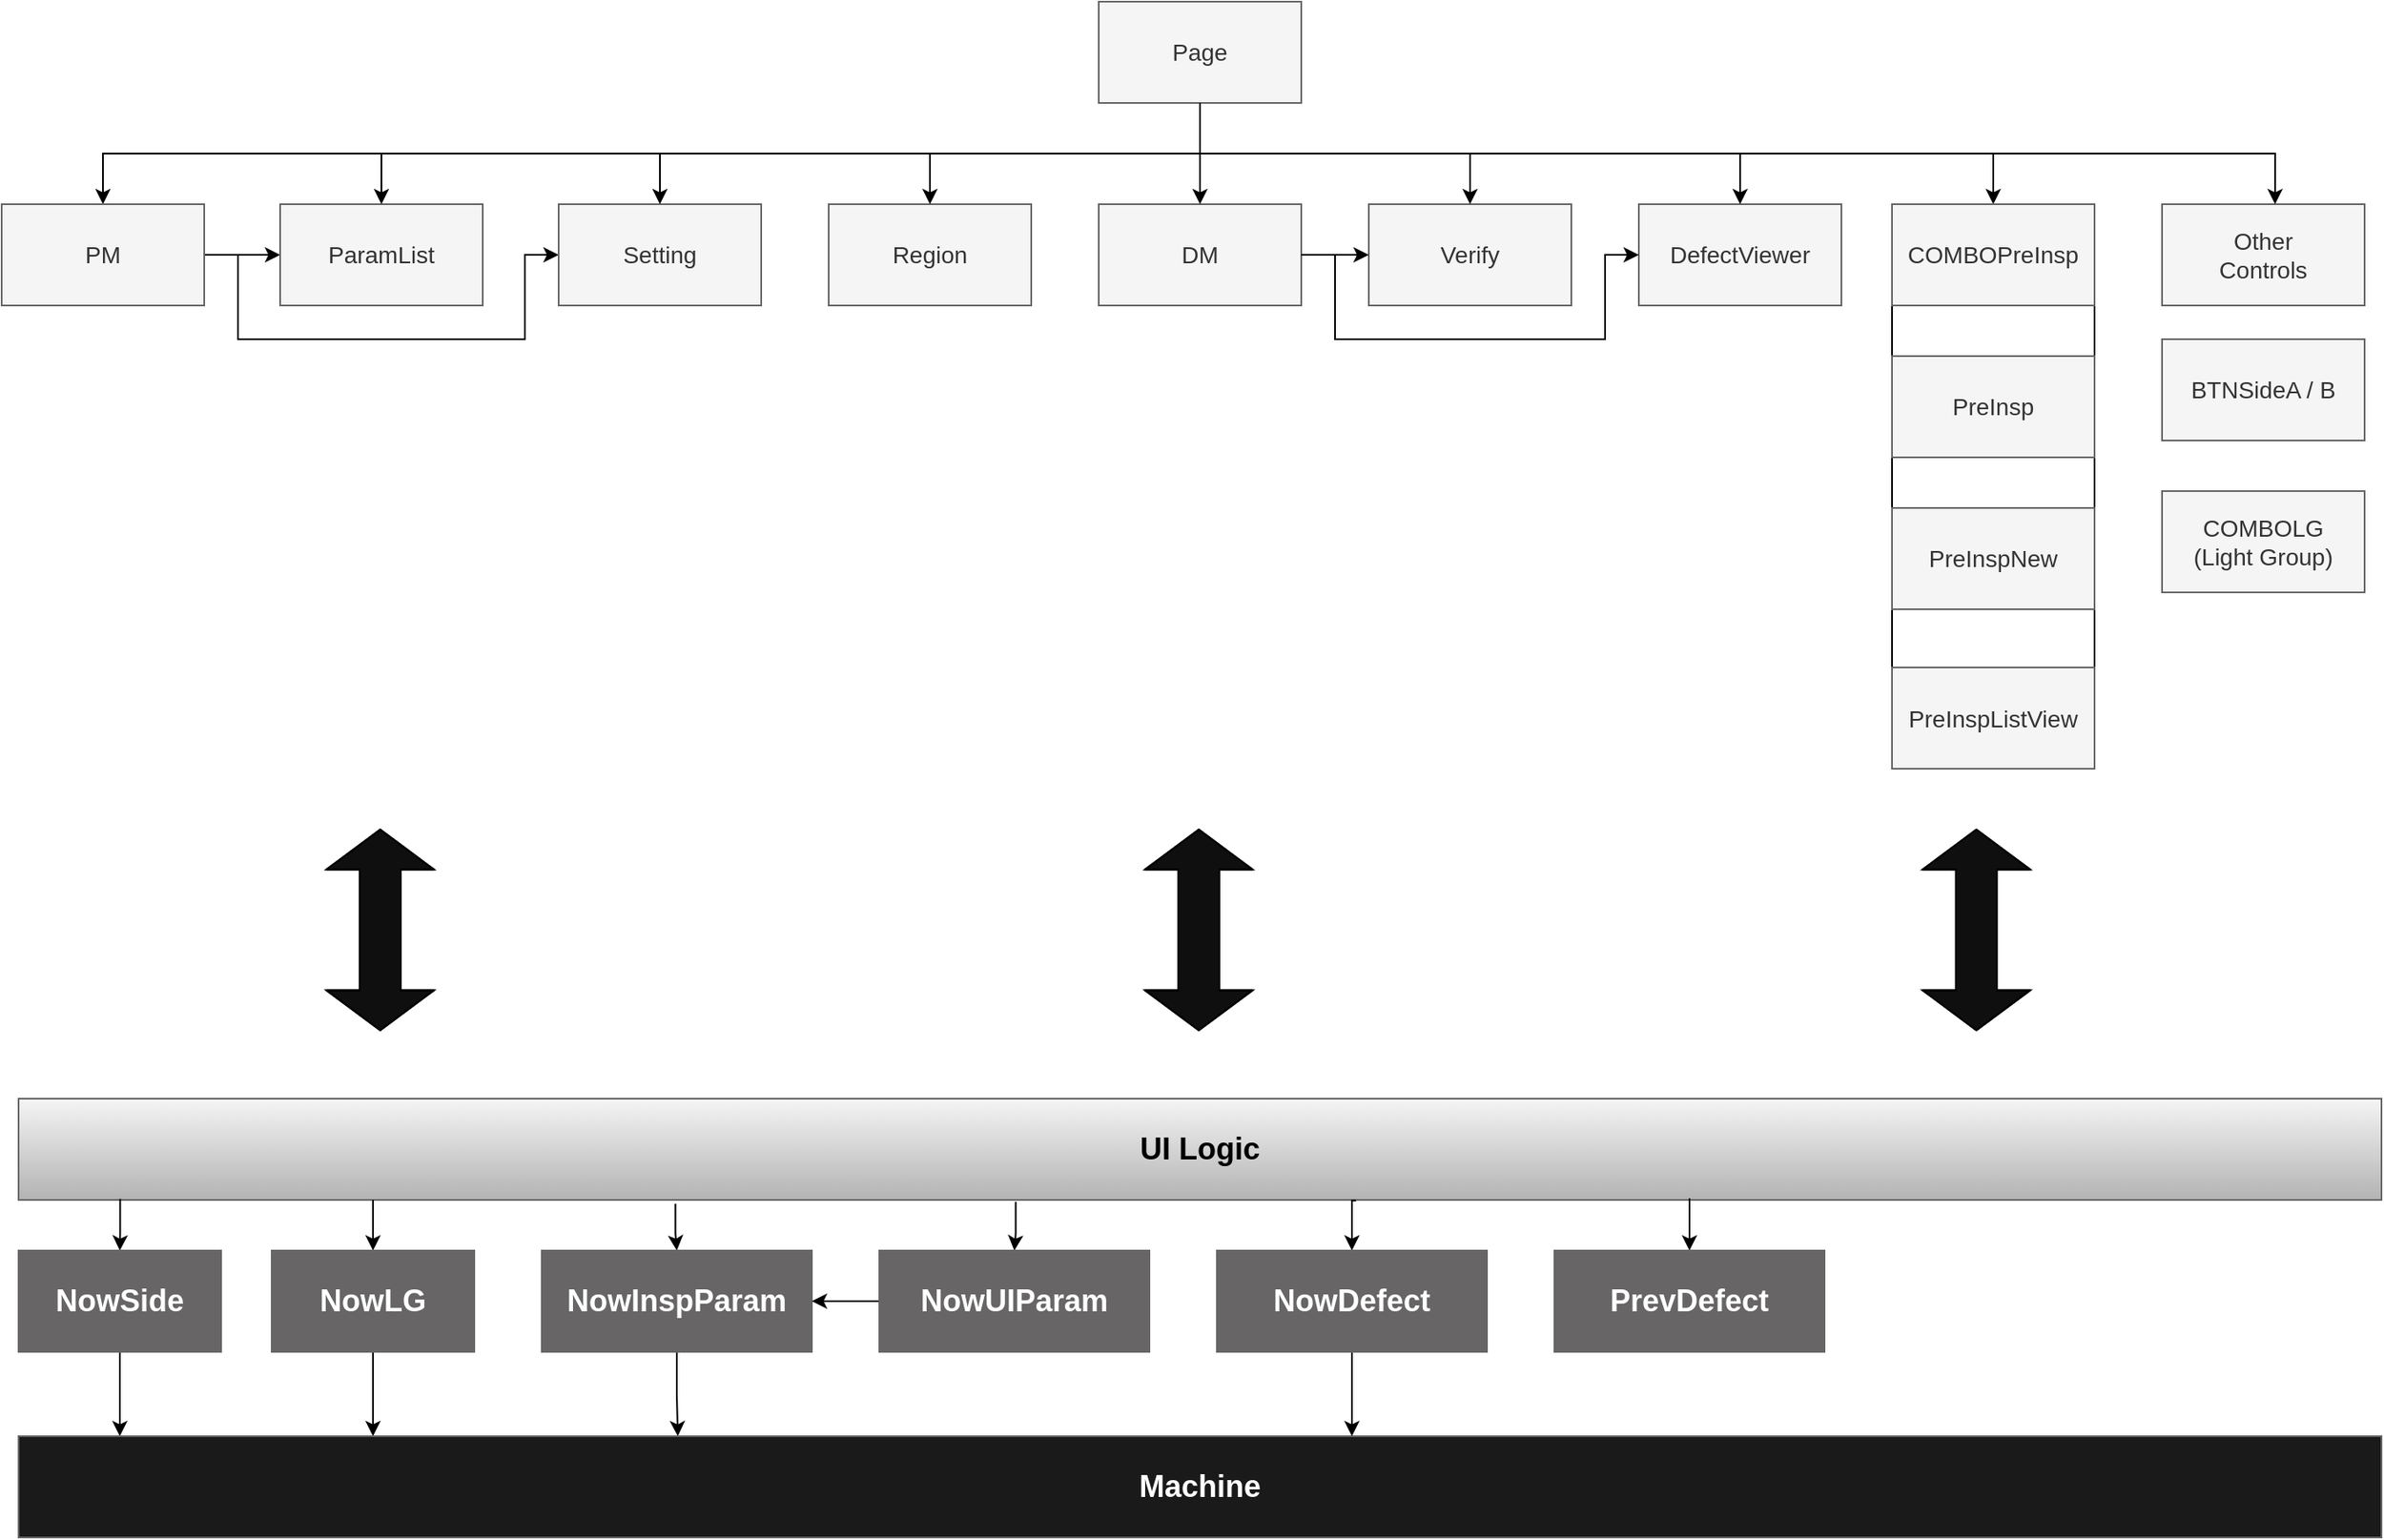 <mxfile version="20.8.10" type="github"><diagram name="第 1 页" id="Jfl8o3jhOc-5KHOjDZ4E"><mxGraphModel dx="2993" dy="994" grid="0" gridSize="10" guides="1" tooltips="1" connect="1" arrows="1" fold="1" page="0" pageScale="1" pageWidth="827" pageHeight="1169" math="0" shadow="0"><root><mxCell id="0"/><mxCell id="1" parent="0"/><mxCell id="UGDNMM_fR6U2Rc6xvCGk-3" style="edgeStyle=orthogonalEdgeStyle;rounded=0;orthogonalLoop=1;jettySize=auto;html=1;exitX=0.5;exitY=1;exitDx=0;exitDy=0;" edge="1" parent="1" source="p6UXUndBH_ziJ6YvCTOM-2" target="p6UXUndBH_ziJ6YvCTOM-5"><mxGeometry relative="1" as="geometry"/></mxCell><mxCell id="p6UXUndBH_ziJ6YvCTOM-2" value="Page" style="rounded=0;whiteSpace=wrap;html=1;fontSize=14;fillColor=#f5f5f5;fontColor=#333333;strokeColor=#666666;" parent="1" vertex="1"><mxGeometry x="-170" y="10" width="120" height="60" as="geometry"/></mxCell><mxCell id="UGDNMM_fR6U2Rc6xvCGk-1" style="edgeStyle=orthogonalEdgeStyle;rounded=0;orthogonalLoop=1;jettySize=auto;html=1;exitX=1;exitY=0.5;exitDx=0;exitDy=0;entryX=0;entryY=0.5;entryDx=0;entryDy=0;" edge="1" parent="1" source="p6UXUndBH_ziJ6YvCTOM-5" target="p6UXUndBH_ziJ6YvCTOM-6"><mxGeometry relative="1" as="geometry"/></mxCell><mxCell id="UGDNMM_fR6U2Rc6xvCGk-2" style="edgeStyle=orthogonalEdgeStyle;rounded=0;orthogonalLoop=1;jettySize=auto;html=1;exitX=1;exitY=0.5;exitDx=0;exitDy=0;entryX=0;entryY=0.5;entryDx=0;entryDy=0;" edge="1" parent="1" source="p6UXUndBH_ziJ6YvCTOM-5" target="p6UXUndBH_ziJ6YvCTOM-8"><mxGeometry relative="1" as="geometry"><Array as="points"><mxPoint x="-680" y="160"/><mxPoint x="-680" y="210"/><mxPoint x="-510" y="210"/><mxPoint x="-510" y="160"/></Array></mxGeometry></mxCell><mxCell id="p6UXUndBH_ziJ6YvCTOM-5" value="PM" style="rounded=0;whiteSpace=wrap;html=1;strokeColor=#666666;fontFamily=Helvetica;fontSize=14;fontColor=#333333;fillColor=#f5f5f5;" parent="1" vertex="1"><mxGeometry x="-820" y="130" width="120" height="60" as="geometry"/></mxCell><mxCell id="p6UXUndBH_ziJ6YvCTOM-6" value="ParamList" style="rounded=0;whiteSpace=wrap;html=1;strokeColor=#666666;fontFamily=Helvetica;fontSize=14;fontColor=#333333;fillColor=#f5f5f5;" parent="1" vertex="1"><mxGeometry x="-655" y="130" width="120" height="60" as="geometry"/></mxCell><mxCell id="p6UXUndBH_ziJ6YvCTOM-7" value="Region" style="rounded=0;whiteSpace=wrap;html=1;strokeColor=#666666;fontFamily=Helvetica;fontSize=14;fontColor=#333333;fillColor=#f5f5f5;" parent="1" vertex="1"><mxGeometry x="-330" y="130" width="120" height="60" as="geometry"/></mxCell><mxCell id="p6UXUndBH_ziJ6YvCTOM-8" value="Setting" style="rounded=0;whiteSpace=wrap;html=1;strokeColor=#666666;fontFamily=Helvetica;fontSize=14;fontColor=#333333;fillColor=#f5f5f5;" parent="1" vertex="1"><mxGeometry x="-490" y="130" width="120" height="60" as="geometry"/></mxCell><mxCell id="p6UXUndBH_ziJ6YvCTOM-9" value="Verify" style="rounded=0;whiteSpace=wrap;html=1;strokeColor=#666666;fontFamily=Helvetica;fontSize=14;fontColor=#333333;fillColor=#f5f5f5;" parent="1" vertex="1"><mxGeometry x="-10" y="130" width="120" height="60" as="geometry"/></mxCell><mxCell id="UGDNMM_fR6U2Rc6xvCGk-4" style="edgeStyle=orthogonalEdgeStyle;rounded=0;orthogonalLoop=1;jettySize=auto;html=1;exitX=0.5;exitY=1;exitDx=0;exitDy=0;entryX=0.5;entryY=0;entryDx=0;entryDy=0;" edge="1" parent="1" source="p6UXUndBH_ziJ6YvCTOM-2" target="p6UXUndBH_ziJ6YvCTOM-6"><mxGeometry relative="1" as="geometry"/></mxCell><mxCell id="UGDNMM_fR6U2Rc6xvCGk-5" style="edgeStyle=orthogonalEdgeStyle;rounded=0;orthogonalLoop=1;jettySize=auto;html=1;exitX=0.5;exitY=1;exitDx=0;exitDy=0;entryX=0.5;entryY=0;entryDx=0;entryDy=0;" edge="1" parent="1" source="p6UXUndBH_ziJ6YvCTOM-2" target="p6UXUndBH_ziJ6YvCTOM-8"><mxGeometry relative="1" as="geometry"/></mxCell><mxCell id="UGDNMM_fR6U2Rc6xvCGk-6" style="edgeStyle=orthogonalEdgeStyle;rounded=0;orthogonalLoop=1;jettySize=auto;html=1;exitX=0.5;exitY=1;exitDx=0;exitDy=0;entryX=0.5;entryY=0;entryDx=0;entryDy=0;" edge="1" parent="1" source="p6UXUndBH_ziJ6YvCTOM-2" target="p6UXUndBH_ziJ6YvCTOM-7"><mxGeometry relative="1" as="geometry"/></mxCell><mxCell id="UGDNMM_fR6U2Rc6xvCGk-7" style="edgeStyle=orthogonalEdgeStyle;rounded=0;orthogonalLoop=1;jettySize=auto;html=1;exitX=0.5;exitY=1;exitDx=0;exitDy=0;entryX=0.5;entryY=0;entryDx=0;entryDy=0;" edge="1" parent="1" source="p6UXUndBH_ziJ6YvCTOM-2" target="p6UXUndBH_ziJ6YvCTOM-9"><mxGeometry relative="1" as="geometry"/></mxCell><mxCell id="UGDNMM_fR6U2Rc6xvCGk-8" value="Other&lt;br&gt;Controls" style="rounded=0;whiteSpace=wrap;html=1;strokeColor=#666666;fontFamily=Helvetica;fontSize=14;fontColor=#333333;fillColor=#f5f5f5;" vertex="1" parent="1"><mxGeometry x="460" y="130" width="120" height="60" as="geometry"/></mxCell><mxCell id="UGDNMM_fR6U2Rc6xvCGk-11" value="BTNSideA / B" style="rounded=0;whiteSpace=wrap;html=1;strokeColor=#666666;fontFamily=Helvetica;fontSize=14;fontColor=#333333;fillColor=#f5f5f5;" vertex="1" parent="1"><mxGeometry x="460" y="210" width="120" height="60" as="geometry"/></mxCell><mxCell id="UGDNMM_fR6U2Rc6xvCGk-12" value="COMBOLG&lt;br&gt;(Light Group)" style="rounded=0;whiteSpace=wrap;html=1;strokeColor=#666666;fontFamily=Helvetica;fontSize=14;fontColor=#333333;fillColor=#f5f5f5;" vertex="1" parent="1"><mxGeometry x="460" y="300" width="120" height="60" as="geometry"/></mxCell><mxCell id="UGDNMM_fR6U2Rc6xvCGk-14" value="DefectViewer" style="rounded=0;whiteSpace=wrap;html=1;strokeColor=#666666;fontFamily=Helvetica;fontSize=14;fontColor=#333333;fillColor=#f5f5f5;" vertex="1" parent="1"><mxGeometry x="150" y="130" width="120" height="60" as="geometry"/></mxCell><mxCell id="UGDNMM_fR6U2Rc6xvCGk-16" style="edgeStyle=orthogonalEdgeStyle;rounded=0;orthogonalLoop=1;jettySize=auto;html=1;exitX=0.5;exitY=1;exitDx=0;exitDy=0;" edge="1" parent="1" source="p6UXUndBH_ziJ6YvCTOM-2" target="UGDNMM_fR6U2Rc6xvCGk-14"><mxGeometry relative="1" as="geometry"/></mxCell><mxCell id="UGDNMM_fR6U2Rc6xvCGk-19" style="edgeStyle=orthogonalEdgeStyle;rounded=0;orthogonalLoop=1;jettySize=auto;html=1;exitX=0.5;exitY=1;exitDx=0;exitDy=0;entryX=0.5;entryY=0;entryDx=0;entryDy=0;" edge="1" parent="1" source="p6UXUndBH_ziJ6YvCTOM-2" target="UGDNMM_fR6U2Rc6xvCGk-13"><mxGeometry relative="1" as="geometry"/></mxCell><mxCell id="UGDNMM_fR6U2Rc6xvCGk-21" value="" style="group;strokeColor=default;" vertex="1" connectable="0" parent="1"><mxGeometry x="300" y="130" width="120" height="334.5" as="geometry"/></mxCell><mxCell id="UGDNMM_fR6U2Rc6xvCGk-13" value="COMBOPreInsp" style="rounded=0;whiteSpace=wrap;html=1;strokeColor=#666666;fontFamily=Helvetica;fontSize=14;fontColor=#333333;fillColor=#f5f5f5;" vertex="1" parent="UGDNMM_fR6U2Rc6xvCGk-21"><mxGeometry width="120" height="60" as="geometry"/></mxCell><mxCell id="UGDNMM_fR6U2Rc6xvCGk-17" value="PreInsp" style="rounded=0;whiteSpace=wrap;html=1;strokeColor=#666666;fontFamily=Helvetica;fontSize=14;fontColor=#333333;fillColor=#f5f5f5;" vertex="1" parent="UGDNMM_fR6U2Rc6xvCGk-21"><mxGeometry y="90" width="120" height="60" as="geometry"/></mxCell><mxCell id="UGDNMM_fR6U2Rc6xvCGk-18" value="PreInspNew" style="rounded=0;whiteSpace=wrap;html=1;strokeColor=#666666;fontFamily=Helvetica;fontSize=14;fontColor=#333333;fillColor=#f5f5f5;" vertex="1" parent="UGDNMM_fR6U2Rc6xvCGk-21"><mxGeometry y="180" width="120" height="60" as="geometry"/></mxCell><mxCell id="UGDNMM_fR6U2Rc6xvCGk-20" value="PreInspListView" style="rounded=0;whiteSpace=wrap;html=1;strokeColor=#666666;fontFamily=Helvetica;fontSize=14;fontColor=#333333;fillColor=#f5f5f5;" vertex="1" parent="UGDNMM_fR6U2Rc6xvCGk-21"><mxGeometry y="274.5" width="120" height="60" as="geometry"/></mxCell><mxCell id="UGDNMM_fR6U2Rc6xvCGk-22" style="edgeStyle=orthogonalEdgeStyle;rounded=0;orthogonalLoop=1;jettySize=auto;html=1;exitX=0.5;exitY=1;exitDx=0;exitDy=0;entryX=0.558;entryY=0;entryDx=0;entryDy=0;entryPerimeter=0;" edge="1" parent="1" source="p6UXUndBH_ziJ6YvCTOM-2" target="UGDNMM_fR6U2Rc6xvCGk-8"><mxGeometry relative="1" as="geometry"/></mxCell><mxCell id="UGDNMM_fR6U2Rc6xvCGk-25" style="edgeStyle=orthogonalEdgeStyle;rounded=0;orthogonalLoop=1;jettySize=auto;html=1;exitX=1;exitY=0.5;exitDx=0;exitDy=0;" edge="1" parent="1" source="UGDNMM_fR6U2Rc6xvCGk-23" target="p6UXUndBH_ziJ6YvCTOM-9"><mxGeometry relative="1" as="geometry"/></mxCell><mxCell id="UGDNMM_fR6U2Rc6xvCGk-23" value="DM" style="rounded=0;whiteSpace=wrap;html=1;strokeColor=#666666;fontFamily=Helvetica;fontSize=14;fontColor=#333333;fillColor=#f5f5f5;" vertex="1" parent="1"><mxGeometry x="-170" y="130" width="120" height="60" as="geometry"/></mxCell><mxCell id="UGDNMM_fR6U2Rc6xvCGk-24" style="edgeStyle=orthogonalEdgeStyle;rounded=0;orthogonalLoop=1;jettySize=auto;html=1;exitX=0.5;exitY=1;exitDx=0;exitDy=0;entryX=0.5;entryY=0;entryDx=0;entryDy=0;" edge="1" parent="1" source="p6UXUndBH_ziJ6YvCTOM-2" target="UGDNMM_fR6U2Rc6xvCGk-23"><mxGeometry relative="1" as="geometry"/></mxCell><mxCell id="UGDNMM_fR6U2Rc6xvCGk-26" style="edgeStyle=orthogonalEdgeStyle;rounded=0;orthogonalLoop=1;jettySize=auto;html=1;exitX=1;exitY=0.5;exitDx=0;exitDy=0;entryX=0;entryY=0.5;entryDx=0;entryDy=0;" edge="1" parent="1" source="UGDNMM_fR6U2Rc6xvCGk-23" target="UGDNMM_fR6U2Rc6xvCGk-14"><mxGeometry relative="1" as="geometry"><Array as="points"><mxPoint x="-30" y="160"/><mxPoint x="-30" y="210"/><mxPoint x="130" y="210"/><mxPoint x="130" y="160"/></Array></mxGeometry></mxCell><mxCell id="UGDNMM_fR6U2Rc6xvCGk-27" value="&lt;span style=&quot;font-size: 18px;&quot;&gt;&lt;b&gt;UI Logic&lt;/b&gt;&lt;/span&gt;" style="rounded=0;whiteSpace=wrap;html=1;strokeColor=#666666;fontFamily=Helvetica;fontSize=14;fillColor=#f5f5f5;gradientColor=#b3b3b3;" vertex="1" parent="1"><mxGeometry x="-810" y="660" width="1400" height="60" as="geometry"/></mxCell><mxCell id="UGDNMM_fR6U2Rc6xvCGk-40" style="edgeStyle=orthogonalEdgeStyle;rounded=0;orthogonalLoop=1;jettySize=auto;html=1;fontSize=18;fontColor=#FFFFFF;startArrow=none;fillColor=#0f0f0f;startFill=0;exitX=0.043;exitY=0.99;exitDx=0;exitDy=0;exitPerimeter=0;" edge="1" parent="1" source="UGDNMM_fR6U2Rc6xvCGk-27" target="UGDNMM_fR6U2Rc6xvCGk-28"><mxGeometry relative="1" as="geometry"/></mxCell><mxCell id="UGDNMM_fR6U2Rc6xvCGk-44" style="edgeStyle=orthogonalEdgeStyle;rounded=0;orthogonalLoop=1;jettySize=auto;html=1;exitX=0.5;exitY=1;exitDx=0;exitDy=0;fontSize=18;fontColor=#FFFFFF;startArrow=none;startFill=0;fillColor=#0f0f0f;" edge="1" parent="1" source="UGDNMM_fR6U2Rc6xvCGk-28"><mxGeometry relative="1" as="geometry"><mxPoint x="-750" y="860" as="targetPoint"/></mxGeometry></mxCell><mxCell id="UGDNMM_fR6U2Rc6xvCGk-28" value="&lt;b&gt;&lt;font style=&quot;font-size: 18px;&quot;&gt;NowSide&lt;/font&gt;&lt;/b&gt;" style="rounded=0;whiteSpace=wrap;html=1;strokeColor=#666666;fontFamily=Helvetica;fontSize=14;fontColor=#FFFFFF;fillColor=#676565;" vertex="1" parent="1"><mxGeometry x="-810" y="750" width="120" height="60" as="geometry"/></mxCell><mxCell id="UGDNMM_fR6U2Rc6xvCGk-41" style="edgeStyle=orthogonalEdgeStyle;rounded=0;orthogonalLoop=1;jettySize=auto;html=1;fontSize=18;fontColor=#FFFFFF;startArrow=none;startFill=0;fillColor=#0f0f0f;exitX=0.15;exitY=1;exitDx=0;exitDy=0;exitPerimeter=0;" edge="1" parent="1" source="UGDNMM_fR6U2Rc6xvCGk-27" target="UGDNMM_fR6U2Rc6xvCGk-30"><mxGeometry relative="1" as="geometry"/></mxCell><mxCell id="UGDNMM_fR6U2Rc6xvCGk-45" style="edgeStyle=orthogonalEdgeStyle;rounded=0;orthogonalLoop=1;jettySize=auto;html=1;exitX=0.5;exitY=1;exitDx=0;exitDy=0;entryX=0.15;entryY=0;entryDx=0;entryDy=0;entryPerimeter=0;fontSize=18;fontColor=#FFFFFF;startArrow=none;startFill=0;fillColor=#0f0f0f;" edge="1" parent="1" source="UGDNMM_fR6U2Rc6xvCGk-30" target="UGDNMM_fR6U2Rc6xvCGk-33"><mxGeometry relative="1" as="geometry"/></mxCell><mxCell id="UGDNMM_fR6U2Rc6xvCGk-30" value="&lt;b&gt;&lt;font style=&quot;font-size: 18px;&quot;&gt;NowLG&lt;/font&gt;&lt;/b&gt;" style="rounded=0;whiteSpace=wrap;html=1;strokeColor=#666666;fontFamily=Helvetica;fontSize=14;fontColor=#FFFFFF;fillColor=#676565;" vertex="1" parent="1"><mxGeometry x="-660" y="750" width="120" height="60" as="geometry"/></mxCell><mxCell id="UGDNMM_fR6U2Rc6xvCGk-42" style="edgeStyle=orthogonalEdgeStyle;rounded=0;orthogonalLoop=1;jettySize=auto;html=1;fontSize=18;fontColor=#FFFFFF;startArrow=none;startFill=0;fillColor=#0f0f0f;exitX=0.278;exitY=1.038;exitDx=0;exitDy=0;exitPerimeter=0;" edge="1" parent="1" source="UGDNMM_fR6U2Rc6xvCGk-27" target="UGDNMM_fR6U2Rc6xvCGk-31"><mxGeometry relative="1" as="geometry"/></mxCell><mxCell id="UGDNMM_fR6U2Rc6xvCGk-46" style="edgeStyle=orthogonalEdgeStyle;rounded=0;orthogonalLoop=1;jettySize=auto;html=1;exitX=0.5;exitY=1;exitDx=0;exitDy=0;entryX=0.279;entryY=0;entryDx=0;entryDy=0;entryPerimeter=0;fontSize=18;fontColor=#FFFFFF;startArrow=none;startFill=0;fillColor=#0f0f0f;" edge="1" parent="1" source="UGDNMM_fR6U2Rc6xvCGk-31" target="UGDNMM_fR6U2Rc6xvCGk-33"><mxGeometry relative="1" as="geometry"/></mxCell><mxCell id="UGDNMM_fR6U2Rc6xvCGk-31" value="&lt;b&gt;&lt;font style=&quot;font-size: 18px;&quot;&gt;NowInspParam&lt;/font&gt;&lt;/b&gt;" style="rounded=0;whiteSpace=wrap;html=1;strokeColor=#666666;fontFamily=Helvetica;fontSize=14;fontColor=#FFFFFF;fillColor=#676565;" vertex="1" parent="1"><mxGeometry x="-500" y="750" width="160" height="60" as="geometry"/></mxCell><mxCell id="UGDNMM_fR6U2Rc6xvCGk-34" style="edgeStyle=orthogonalEdgeStyle;rounded=0;orthogonalLoop=1;jettySize=auto;html=1;exitX=0;exitY=0.5;exitDx=0;exitDy=0;entryX=1;entryY=0.5;entryDx=0;entryDy=0;fontSize=18;fontColor=#FFFFFF;" edge="1" parent="1" source="UGDNMM_fR6U2Rc6xvCGk-32" target="UGDNMM_fR6U2Rc6xvCGk-31"><mxGeometry relative="1" as="geometry"/></mxCell><mxCell id="UGDNMM_fR6U2Rc6xvCGk-43" style="edgeStyle=orthogonalEdgeStyle;rounded=0;orthogonalLoop=1;jettySize=auto;html=1;fontSize=18;fontColor=#FFFFFF;startArrow=none;startFill=0;fillColor=#0f0f0f;exitX=0.422;exitY=1.019;exitDx=0;exitDy=0;exitPerimeter=0;" edge="1" parent="1" source="UGDNMM_fR6U2Rc6xvCGk-27" target="UGDNMM_fR6U2Rc6xvCGk-32"><mxGeometry relative="1" as="geometry"/></mxCell><mxCell id="UGDNMM_fR6U2Rc6xvCGk-32" value="&lt;b&gt;&lt;font style=&quot;font-size: 18px;&quot;&gt;NowUIParam&lt;/font&gt;&lt;/b&gt;" style="rounded=0;whiteSpace=wrap;html=1;strokeColor=#666666;fontFamily=Helvetica;fontSize=14;fontColor=#FFFFFF;fillColor=#676565;" vertex="1" parent="1"><mxGeometry x="-300" y="750" width="160" height="60" as="geometry"/></mxCell><mxCell id="UGDNMM_fR6U2Rc6xvCGk-33" value="&lt;b&gt;&lt;font style=&quot;font-size: 18px;&quot;&gt;Machine&lt;/font&gt;&lt;/b&gt;" style="rounded=0;whiteSpace=wrap;html=1;strokeColor=#666666;fontFamily=Helvetica;fontSize=14;fontColor=#FFFFFF;fillColor=#1A1A1A;" vertex="1" parent="1"><mxGeometry x="-810" y="860" width="1400" height="60" as="geometry"/></mxCell><mxCell id="UGDNMM_fR6U2Rc6xvCGk-35" value="" style="shape=flexArrow;endArrow=classic;startArrow=classic;html=1;rounded=0;fontSize=18;fontColor=#FFFFFF;endWidth=38.64;endSize=7.6;startWidth=38.64;startSize=7.6;width=24.4;fillColor=#0f0f0f;" edge="1" parent="1"><mxGeometry width="100" height="100" relative="1" as="geometry"><mxPoint x="-110.71" y="620" as="sourcePoint"/><mxPoint x="-110.71" y="500" as="targetPoint"/><Array as="points"><mxPoint x="-110.71" y="575"/></Array></mxGeometry></mxCell><mxCell id="UGDNMM_fR6U2Rc6xvCGk-36" value="" style="shape=flexArrow;endArrow=classic;startArrow=classic;html=1;rounded=0;fontSize=18;fontColor=#FFFFFF;endWidth=38.64;endSize=7.6;startWidth=38.64;startSize=7.6;width=24.4;fillColor=#0f0f0f;" edge="1" parent="1"><mxGeometry width="100" height="100" relative="1" as="geometry"><mxPoint x="350" y="620.0" as="sourcePoint"/><mxPoint x="350" y="500.0" as="targetPoint"/><Array as="points"><mxPoint x="350" y="575"/></Array></mxGeometry></mxCell><mxCell id="UGDNMM_fR6U2Rc6xvCGk-37" value="" style="shape=flexArrow;endArrow=classic;startArrow=classic;html=1;rounded=0;fontSize=18;fontColor=#FFFFFF;endWidth=38.64;endSize=7.6;startWidth=38.64;startSize=7.6;width=24.4;fillColor=#0f0f0f;" edge="1" parent="1"><mxGeometry width="100" height="100" relative="1" as="geometry"><mxPoint x="-595.71" y="620.0" as="sourcePoint"/><mxPoint x="-595.71" y="500.0" as="targetPoint"/><Array as="points"><mxPoint x="-595.71" y="575"/></Array></mxGeometry></mxCell><mxCell id="UGDNMM_fR6U2Rc6xvCGk-49" style="edgeStyle=orthogonalEdgeStyle;rounded=0;orthogonalLoop=1;jettySize=auto;html=1;exitX=0.566;exitY=1.006;exitDx=0;exitDy=0;entryX=0.5;entryY=0;entryDx=0;entryDy=0;fontSize=18;fontColor=#FFFFFF;startArrow=none;startFill=0;fillColor=#0f0f0f;exitPerimeter=0;" edge="1" parent="1" source="UGDNMM_fR6U2Rc6xvCGk-27" target="UGDNMM_fR6U2Rc6xvCGk-47"><mxGeometry relative="1" as="geometry"/></mxCell><mxCell id="UGDNMM_fR6U2Rc6xvCGk-52" value="" style="edgeStyle=orthogonalEdgeStyle;rounded=0;orthogonalLoop=1;jettySize=auto;html=1;fontSize=18;fontColor=#FFFFFF;startArrow=none;startFill=0;fillColor=#0f0f0f;" edge="1" parent="1" source="UGDNMM_fR6U2Rc6xvCGk-47" target="UGDNMM_fR6U2Rc6xvCGk-33"><mxGeometry relative="1" as="geometry"><Array as="points"><mxPoint x="-20" y="850"/><mxPoint x="-20" y="850"/></Array></mxGeometry></mxCell><mxCell id="UGDNMM_fR6U2Rc6xvCGk-47" value="&lt;b&gt;&lt;font style=&quot;font-size: 18px;&quot;&gt;NowDefect&lt;/font&gt;&lt;/b&gt;" style="rounded=0;whiteSpace=wrap;html=1;strokeColor=#666666;fontFamily=Helvetica;fontSize=14;fontColor=#FFFFFF;fillColor=#676565;" vertex="1" parent="1"><mxGeometry x="-100" y="750" width="160" height="60" as="geometry"/></mxCell><mxCell id="UGDNMM_fR6U2Rc6xvCGk-50" style="edgeStyle=orthogonalEdgeStyle;rounded=0;orthogonalLoop=1;jettySize=auto;html=1;fontSize=18;fontColor=#FFFFFF;startArrow=none;startFill=0;fillColor=#0f0f0f;" edge="1" parent="1" target="UGDNMM_fR6U2Rc6xvCGk-48"><mxGeometry relative="1" as="geometry"><mxPoint x="180" y="720" as="sourcePoint"/><Array as="points"><mxPoint x="180" y="719"/></Array></mxGeometry></mxCell><mxCell id="UGDNMM_fR6U2Rc6xvCGk-48" value="&lt;b&gt;&lt;font style=&quot;font-size: 18px;&quot;&gt;PrevDefect&lt;/font&gt;&lt;/b&gt;" style="rounded=0;whiteSpace=wrap;html=1;strokeColor=#666666;fontFamily=Helvetica;fontSize=14;fontColor=#FFFFFF;fillColor=#676565;" vertex="1" parent="1"><mxGeometry x="100" y="750" width="160" height="60" as="geometry"/></mxCell></root></mxGraphModel></diagram></mxfile>